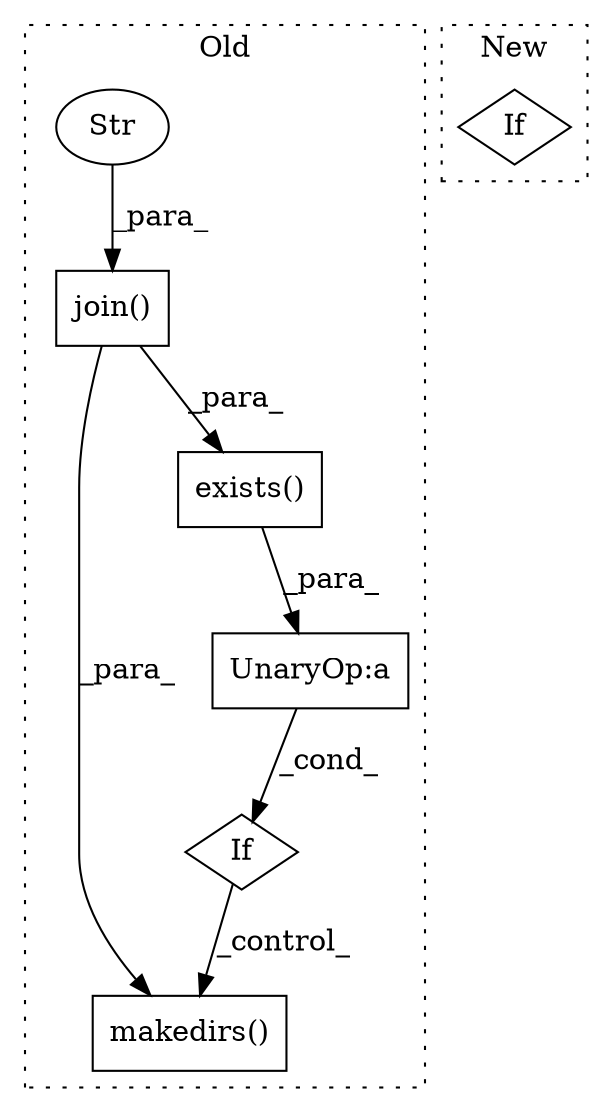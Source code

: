 digraph G {
subgraph cluster0 {
1 [label="makedirs()" a="75" s="10601,10621" l="12,1" shape="box"];
3 [label="If" a="96" s="10560" l="3" shape="diamond"];
4 [label="UnaryOp:a" a="61" s="10563" l="28" shape="box"];
5 [label="exists()" a="75" s="10567,10590" l="15,1" shape="box"];
6 [label="join()" a="75" s="10514,10554" l="13,1" shape="box"];
7 [label="Str" a="66" s="10544" l="10" shape="ellipse"];
label = "Old";
style="dotted";
}
subgraph cluster1 {
2 [label="If" a="96" s="11464" l="3" shape="diamond"];
label = "New";
style="dotted";
}
3 -> 1 [label="_control_"];
4 -> 3 [label="_cond_"];
5 -> 4 [label="_para_"];
6 -> 5 [label="_para_"];
6 -> 1 [label="_para_"];
7 -> 6 [label="_para_"];
}